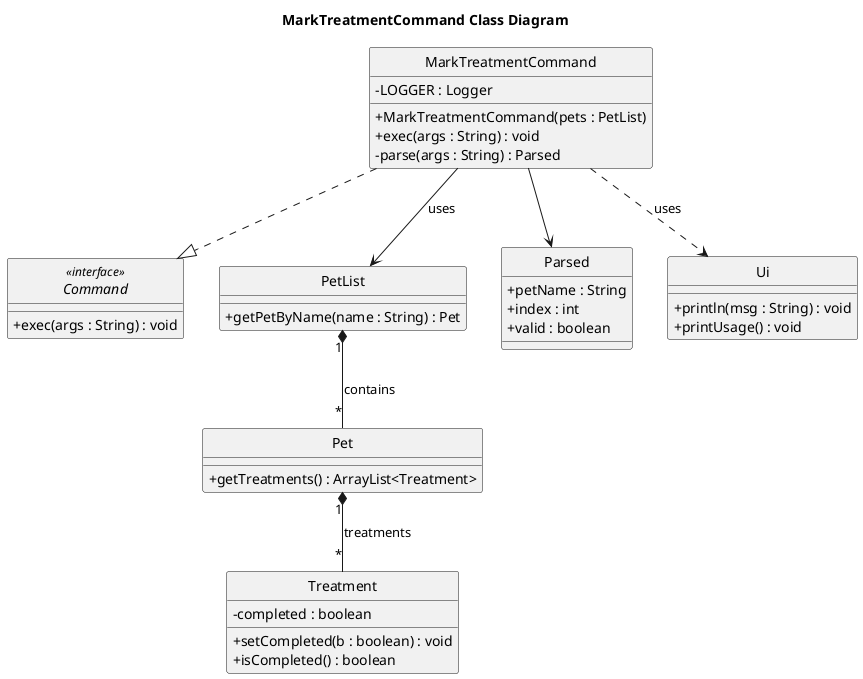 @startuml
skinparam classAttributeIconSize 0
title MarkTreatmentCommand Class Diagram
hide circle

interface Command <<interface>>{
  +exec(args : String) : void
}

class MarkTreatmentCommand {
  -LOGGER : Logger
  +MarkTreatmentCommand(pets : PetList)
  +exec(args : String) : void
  -parse(args : String) : Parsed
}

class PetList {
  +getPetByName(name : String) : Pet
}

class Pet {
  +getTreatments() : ArrayList<Treatment>
}

class Treatment {
  -completed : boolean
  +setCompleted(b : boolean) : void
  +isCompleted() : boolean
}

class Parsed {
  +petName : String
  +index : int
  +valid : boolean
}

MarkTreatmentCommand ..|> Command
MarkTreatmentCommand --> PetList : uses
PetList "1" *-- "*" Pet : contains
Pet "1" *-- "*" Treatment : treatments
MarkTreatmentCommand --> Parsed
class Ui {
  +println(msg : String) : void
  +printUsage() : void
}
MarkTreatmentCommand ..> Ui : uses
@enduml